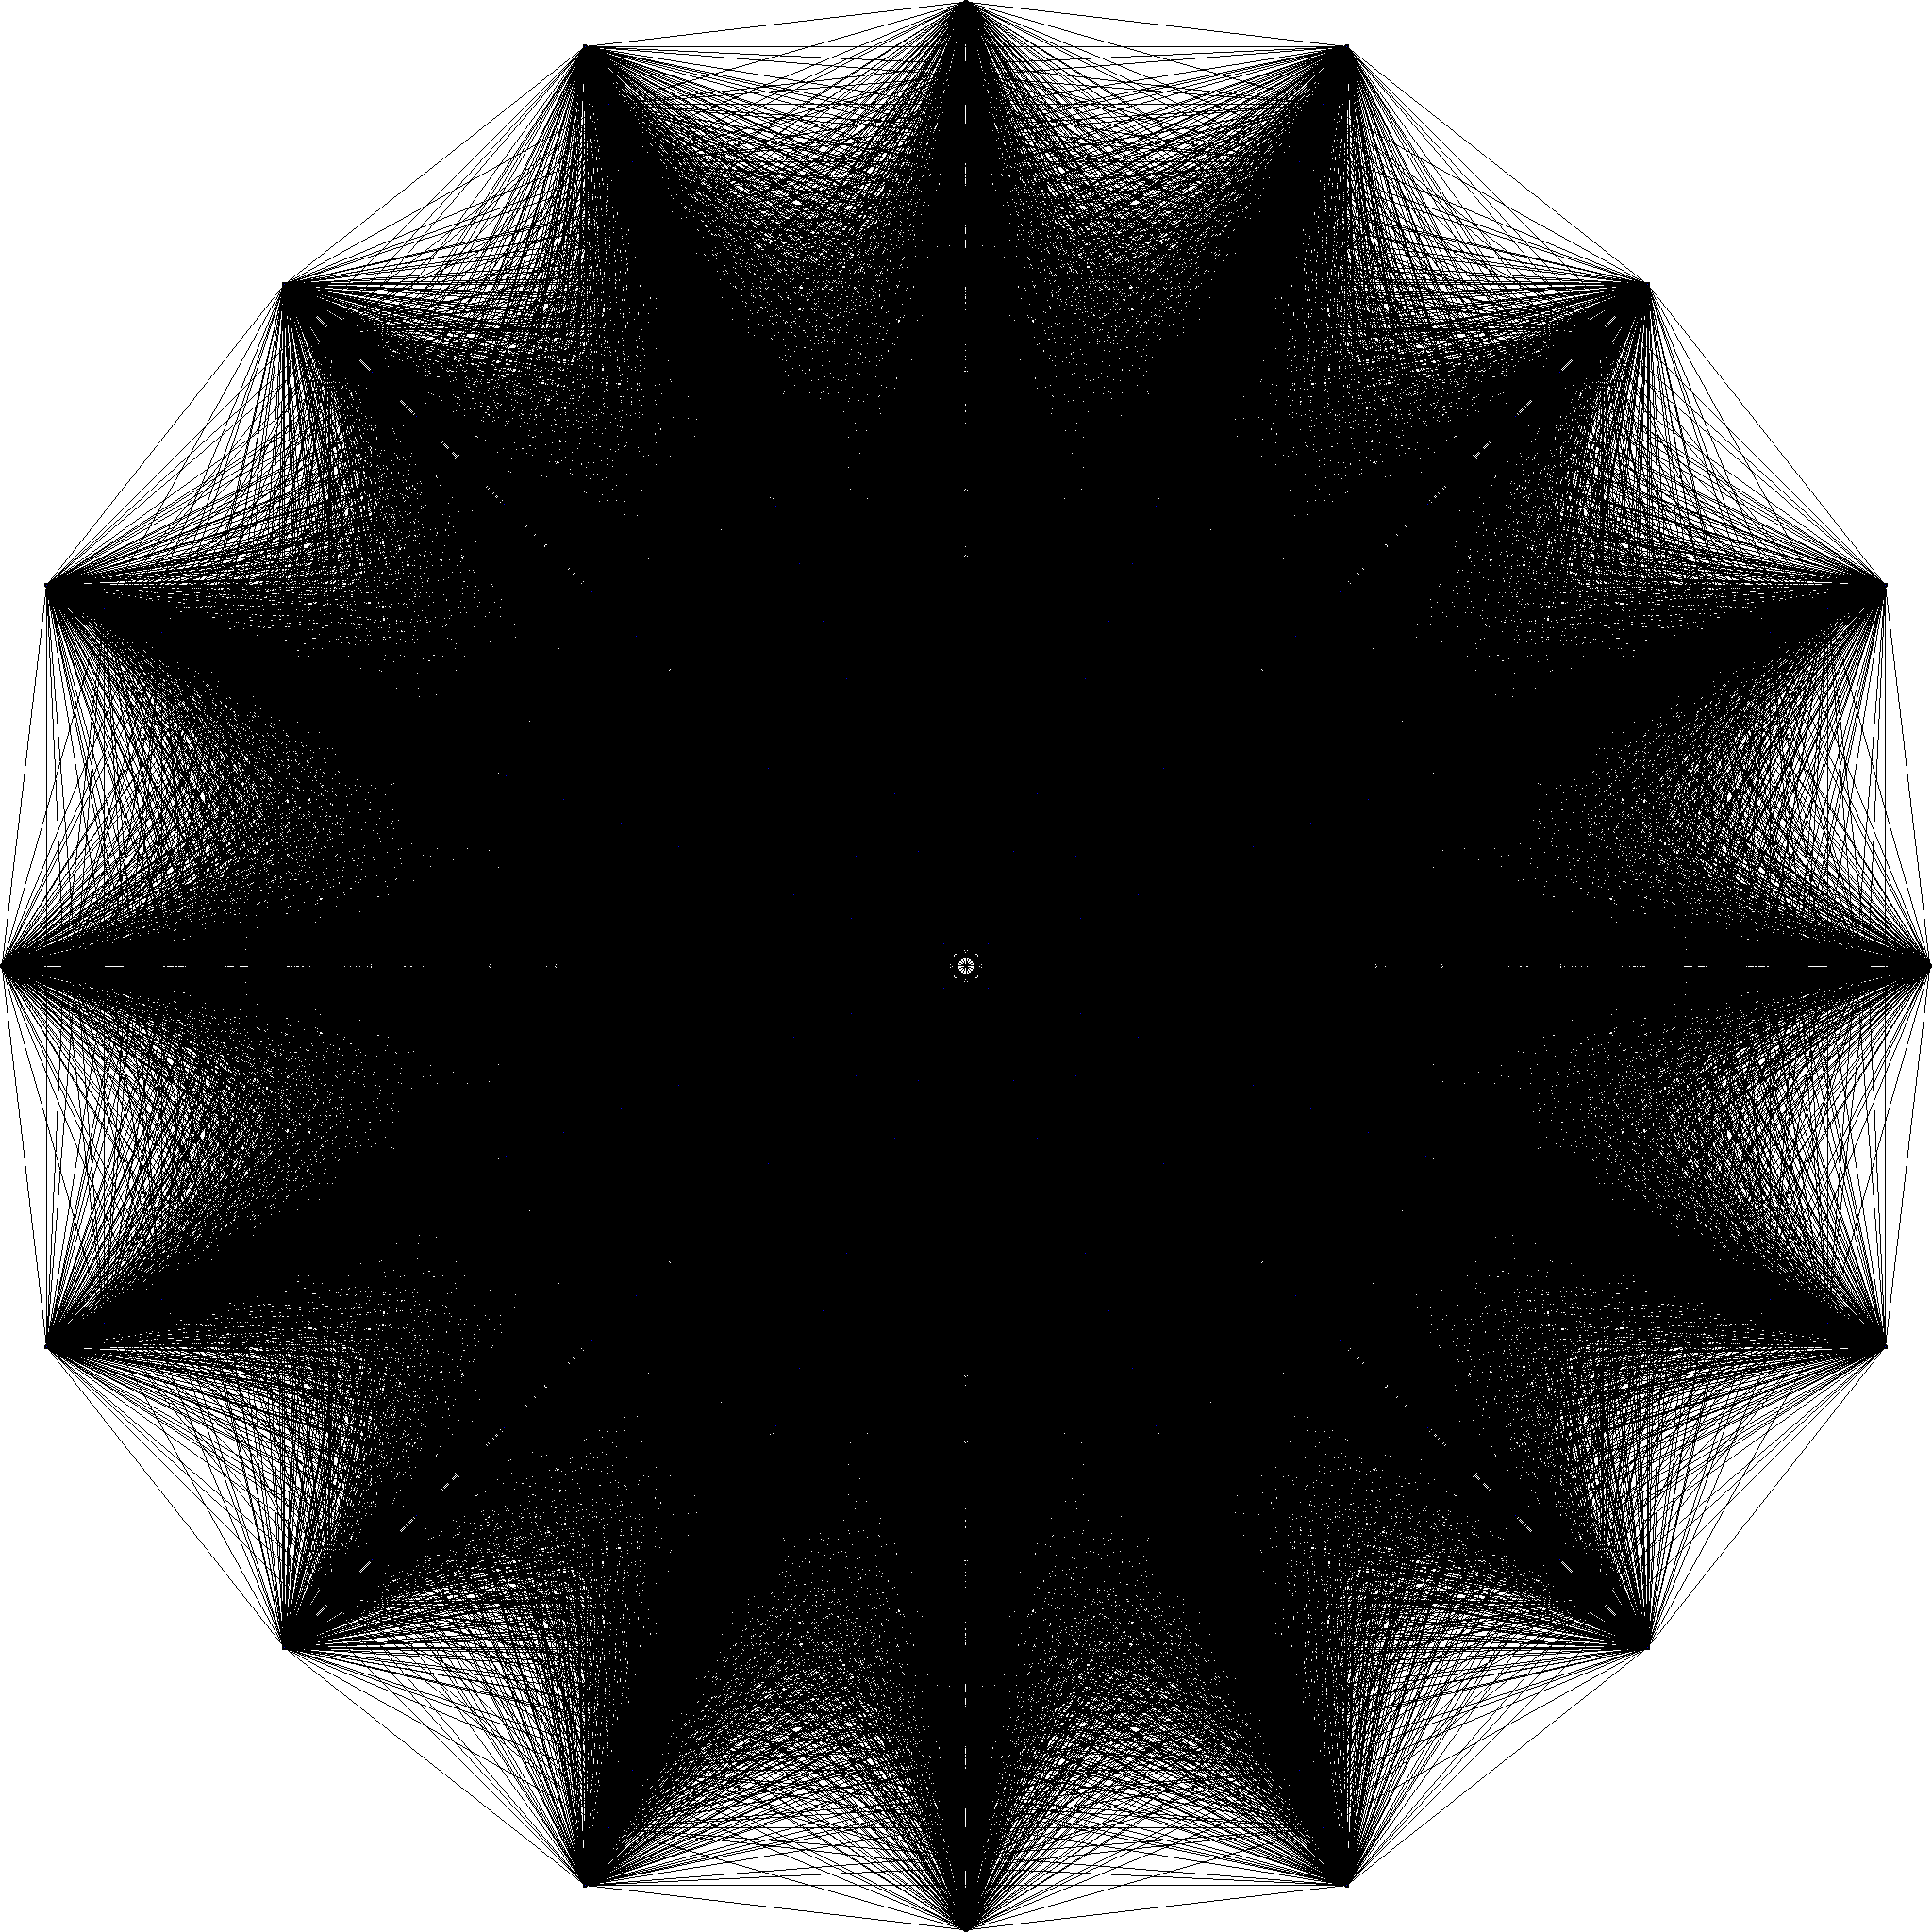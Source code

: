 /******************************************************************************
 *                                 LICENSE                                    *
 ******************************************************************************
 *  This file is part of Mathematics-and-Physics.                             *
 *                                                                            *
 *  Mathematics-and-Physics is free software: you can redistribute it and/or  *
 *  modify it under the terms of the GNU General Public License as published  *
 *  by the Free Software Foundation, either version 3 of the License, or      *
 *  (at your option) any later version.                                       *
 *                                                                            *
 *  Mathematics-and-Physics is distributed in the hope that it will be useful *
 *  but WITHOUT ANY WARRANTY; without even the implied warranty of            *
 *  MERCHANTABILITY or FITNESS FOR A PARTICULAR PURPOSE.  See the             *
 *  GNU General Public License for more details.                              *
 *                                                                            *
 *  You should have received a copy of the GNU General Public License         *
 *  along with Mathematics-and-Physics.  If not, see                          *
 *  <https://www.gnu.org/licenses/>.                                          *
 ******************************************************************************/

/*  Size of the figure.                                                       */
size(1024);

/*  Array for vertices.                                                       */
pair[] V;

/*  Variables for indexing.                                                   */
int m, n;

/*  Number of points in a circle.                                             */
int N = 8;

/*  The number of circles.                                                    */
int number_of_circles = 32;

/*  Variable for the angle a point has on a given circle.                     */
real theta;

/*  And a shift in the angle for alternating circles.                         */
real shift;

/*  Loop through and create the vertices.                                     */
for (m = 0; m < number_of_circles; ++m)
{
    /*  If m is even there is no shift. If it is odd, shift by pi / N.        */
    if ((m % 2) == 0)
        shift = 0;
    else
        shift = pi / N;

    /*  Create the vertices on the current circle.                            */
    for (n = 0; n < N; ++n)
    {
        /*  Compute the angle of the current point.                           */
        theta = 2*pi*n/N;

        /*  And compute the position of the point.                            */
        V[n + m*N] = scale(m + 1.0)*expi(theta + shift);
    }
    /*  End of for loop over points on a given circle.                        */
}
/*  End of for loop over each circle.                                         */

/*  Draw all of the edges.                                                    */
for (m = 0; m < number_of_circles * N; ++m)
{
    for (n = 0; n < number_of_circles * N; ++n)
    {
        /*  No need to draw an edge from a point to itself.                   */
        if (n == m)
            continue;
        else
            draw(V[n] -- V[m], black + linewidth(0.1pt));
    }
}

/*  Place a dot on all of the vertices.                                       */
for (n = 0; n < number_of_circles * N; ++n)
    filldraw(circle(V[n], 0.05), blue, black);

